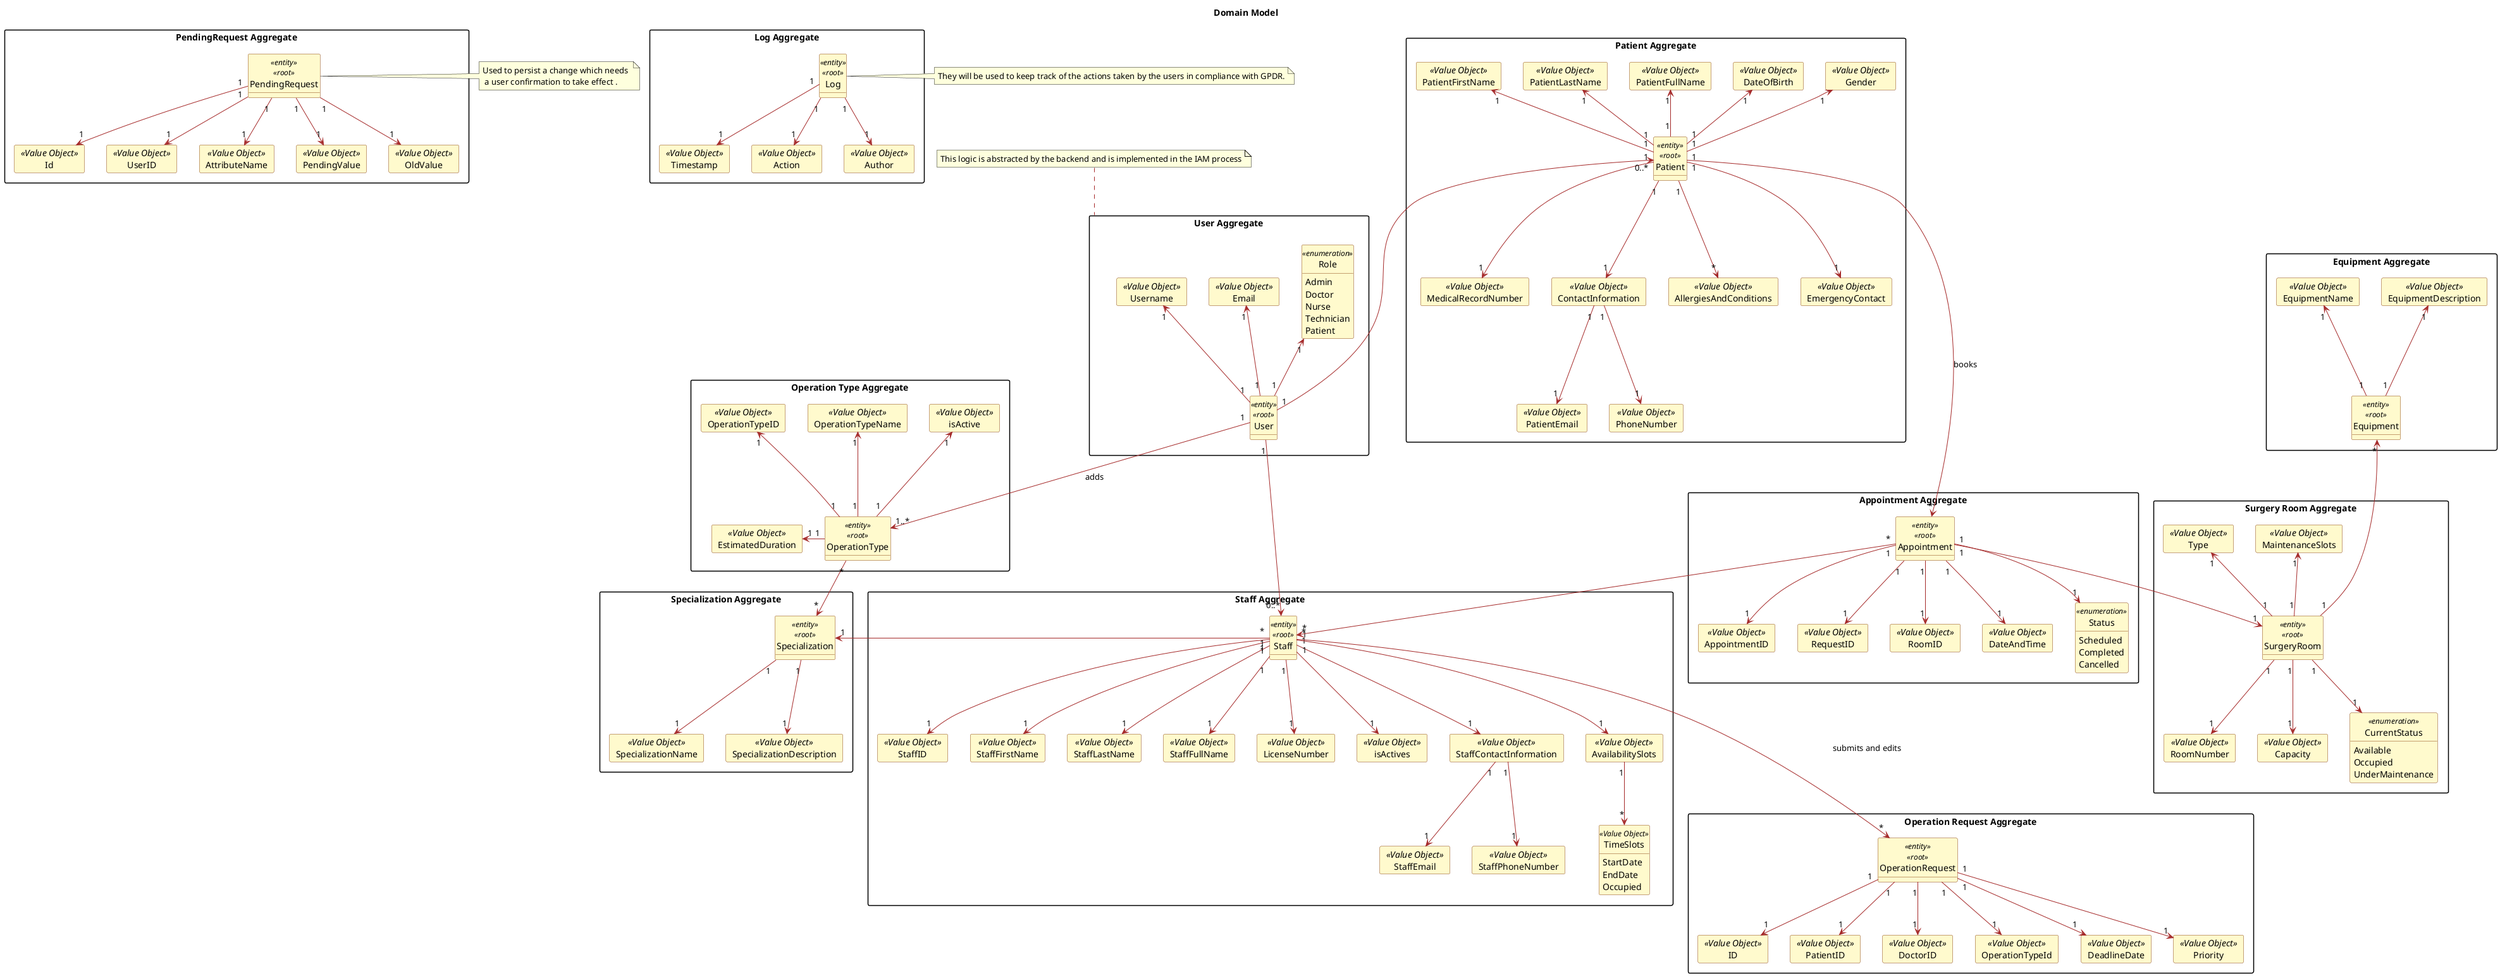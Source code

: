 @startuml
hide circle
hide methods
allow_mixing

'skinparam monochrome false
'skinparam packageStyle rectangle
'skinparam shadowing false
'skinparam linetype ortho

' Title
title Domain Model


skinparam classAttributeIconSize 0

skinparam class {
    LifeLineBorderColor DodgerBlue
    LifeLineBackgroundColor APPLICATION
    BackgroundColor LemonChiffon
    ArrowColor Brown
    BorderColor SaddleBrown
}

skinparam packageStyle rectangle

skinparam card {
    LifeLineBorderColor DodgerBlue
    LifeLineBackgroundColor APPLICATION
    BackgroundColor LemonChiffon
    ArrowColor Brown
    BorderColor SaddleBrown
}


' Aggregates

package "PendingRequest Aggregate" {

    entity PendingRequest <<entity>><<root>> {
    }

    card Id <<Value Object>>
    card UserID <<Value Object>>
    card AttributeName <<Value Object>>
    card PendingValue <<Value Object>>
    card OldValue <<Value Object>>

    ' Relationships inside the User aggregate

    PendingRequest "1"-->"1" Id
    PendingRequest "1"-->"1" UserID
    PendingRequest "1"-->"1" AttributeName
    PendingRequest "1"-->"1" PendingValue
    PendingRequest "1"-->"1" OldValue
}

note right of PendingRequest : Used to persist a change which needs \n a user confirmation to take effect .

package "Log Aggregate" {

    entity Log <<entity>><<root>> {
    }

    card Timestamp <<Value Object>>
    card Action <<Value Object>>
    card Author <<Value Object>> 

    'Relationships inside the Staff aggregate
    Log "1"-->"1" Timestamp
    Log "1"-->"1" Action
    Log "1"-->"1" Author

}
note right of Log : They will be used to keep track of the actions taken by the users in compliance with GPDR.

package "User Aggregate" {

    entity User <<entity>><<root>> {
    }

    card Username <<Value Object>>
    card Email <<Value Object>>

    enum Role <<enumeration>> {
        Admin
        Doctor
        Nurse
        Technician
        Patient
    }

    ' Relationships inside the User aggregate

    User "1" -u-> "1" Username
    User "1" -u-> "1" Email
    User "1" -u-> "1" Role


}

note top of "User Aggregate" : This logic is abstracted by the backend and is implemented in the IAM process


package "Patient Aggregate" {

    entity Patient <<entity>><<root>> {
    }

    card PatientFirstName <<Value Object>>
    card PatientLastName <<Value Object>>
    card PatientFullName <<Value Object>>
    card DateOfBirth <<Value Object>>
    card Gender <<Value Object>>
    card MedicalRecordNumber <<Value Object>>
    card ContactInformation <<Value Object>>
    card AllergiesAndConditions <<Value Object>>
    card EmergencyContact <<Value Object>>
    'card AppointmentHistory <<Value Object>>

    ' Atributos Contact Information
    card PatientEmail <<Value Object>>
    card PhoneNumber <<Value Object>>

    ' Relationships Contact Information
    ContactInformation "1"-->"1" PatientEmail
    ContactInformation "1"-->"1" PhoneNumber

    ' Relationships inside the Patient aggregate
    Patient "1" -u-> "1" PatientFirstName
    Patient "1" -u-> "1" PatientLastName
    Patient "1" -u-> "1" PatientFullName
    Patient "1" -u-> "1" DateOfBirth
    Patient "1" -u-> "1" Gender
    Patient "1" --> "1" MedicalRecordNumber
    Patient "1" --> "1" ContactInformation
    Patient "1" --> "*" AllergiesAndConditions
    Patient "1" --> "1" EmergencyContact

}

package "Staff Aggregate" {

    entity Staff <<entity>><<root>> {
    }

    card StaffID <<Value Object>>
    card StaffFirstName <<Value Object>>
    card StaffLastName <<Value Object>>
    card StaffFullName <<Value Object>>
    card LicenseNumber <<Value Object>>
    card isActives <<Value Object>>

    'specialization é entidade
    card StaffContactInformation <<Value Object>>
    card AvailabilitySlots <<Value Object>>
    entity TimeSlots <<Value Object>> {
        StartDate
        EndDate
        Occupied
    }

    ' Atributos Contact Information
    card StaffEmail <<Value Object>>
    card StaffPhoneNumber <<Value Object>>

    'Relationships Contact Information
    StaffContactInformation "1" -d-> "1" StaffEmail
    StaffContactInformation "1" -d-> "1" StaffPhoneNumber

    'Relationships inside the Staff aggregate
    Staff "1" --> "1" StaffFirstName
    Staff "1" --> "1" StaffLastName
    Staff "1" --> "1" StaffFullName
    Staff "1" -d-> "1" StaffID
    Staff "1" --> "1" LicenseNumber
    Staff "1" -d-> "1" StaffContactInformation
    Staff "1" --> "1" AvailabilitySlots
    Staff "1" --> "1" isActives
    AvailabilitySlots "1" -d-> "*" TimeSlots


}

package "Specialization Aggregate" {

    entity Specialization <<entity>><<root>> {
    }

    card SpecializationName <<Value Object>>
    card SpecializationDescription <<Value Object>>

    'Relationships
    Specialization "1"-->"1" SpecializationName
    Specialization "1"-->"1" SpecializationDescription

}

package "Operation Request Aggregate" {

    entity OperationRequest <<entity>><<root>> {
    }

    card ID <<Value Object>>
    card PatientID <<Value Object>>
    card DoctorID <<Value Object>>
    card OperationTypeId <<Value Object>>
    card DeadlineDate <<Value Object>>
    card Priority <<Value Object>>

    'Relationships
    OperationRequest "1" -d-> "1" ID
    OperationRequest "1" -d-> "1" PatientID
    OperationRequest "1" -d-> "1" DoctorID
    OperationRequest "1" -d-> "1" OperationTypeId
    OperationRequest "1" -d-> "1" DeadlineDate
    OperationRequest "1" -d-> "1" Priority


}

package "Operation Type Aggregate" {

    entity OperationType <<entity>><<root>> {
    }

    card OperationTypeID <<Value Object>>
    card OperationTypeName <<Value Object>>
    card EstimatedDuration <<Value Object>>
    card isActive <<Value Object>>
    'Ligar a Specialization
    
    'Relationships
    OperationType "1" -u-> "1" OperationTypeID
    OperationType "1" -u-> "1" OperationTypeName
    OperationType "1" -l-> "1" EstimatedDuration
    OperationType "1" -u-> "1" isActive
    

}

package "Appointment Aggregate" {

    entity Appointment <<entity>><<root>> {
    }

    card AppointmentID <<Value Object>>
    card RequestID <<Value Object>>
    card RoomID <<Value Object>>
    card DateAndTime <<Value Object>>
    enum Status <<enumeration>> {
        Scheduled
        Completed
        Cancelled
    }

    'Relationships
    Appointment "1" --> "1" AppointmentID
    Appointment "1" --> "1" RequestID
    Appointment "1" --> "1" RoomID
    Appointment "1" --> "1" DateAndTime
    Appointment "1" --> "1" Status


}

package "Equipment Aggregate"{

    entity Equipment <<entity>><<root>> {
    }

    card EquipmentName <<Value Object>>
    card EquipmentDescription <<Value Object>>

    'Relationships
    Equipment "1" -u-> "1" EquipmentName
    Equipment "1" -u-> "1" EquipmentDescription
}

package "Surgery Room Aggregate" {

    entity SurgeryRoom <<entity>><<root>> {
    }

    card RoomNumber <<Value Object>>
    card Type <<Value Object>>
    card Capacity <<Value Object>>
    enum CurrentStatus <<enumeration>> {
        Available
        Occupied
        UnderMaintenance
    }
    card MaintenanceSlots <<Value Object>>
    
    'Relationships

    SurgeryRoom "1" --> "1" RoomNumber
    SurgeryRoom "1" -u-> "1" Type
    SurgeryRoom "1" --> "1" Capacity
    SurgeryRoom "1" --> "1" CurrentStatus
    SurgeryRoom "1" -u-> "1" MaintenanceSlots
}

' Relationships

' US 5.1.3, mas ficou esclarecido que NÃO é o patient que dá book, mas sim o Planning Module
Patient "1" ----> "*" Appointment: books


Staff "*" -l--> "1" Specialization
Staff "*" -d--> "*" OperationRequest: submits and edits

OperationType "*" --> "*" Specialization

Appointment "1" -d-> "1" SurgeryRoom
Appointment "*" --> "*" Staff
'Alterada relação 1-para-1  ->  *-para-*

User "1" --> "1..*" OperationType: adds
User "1" -u-> "0..*" Patient
User "1" --> "0..*" Staff

SurgeryRoom "1" -u--> "*" Equipment



@enduml
